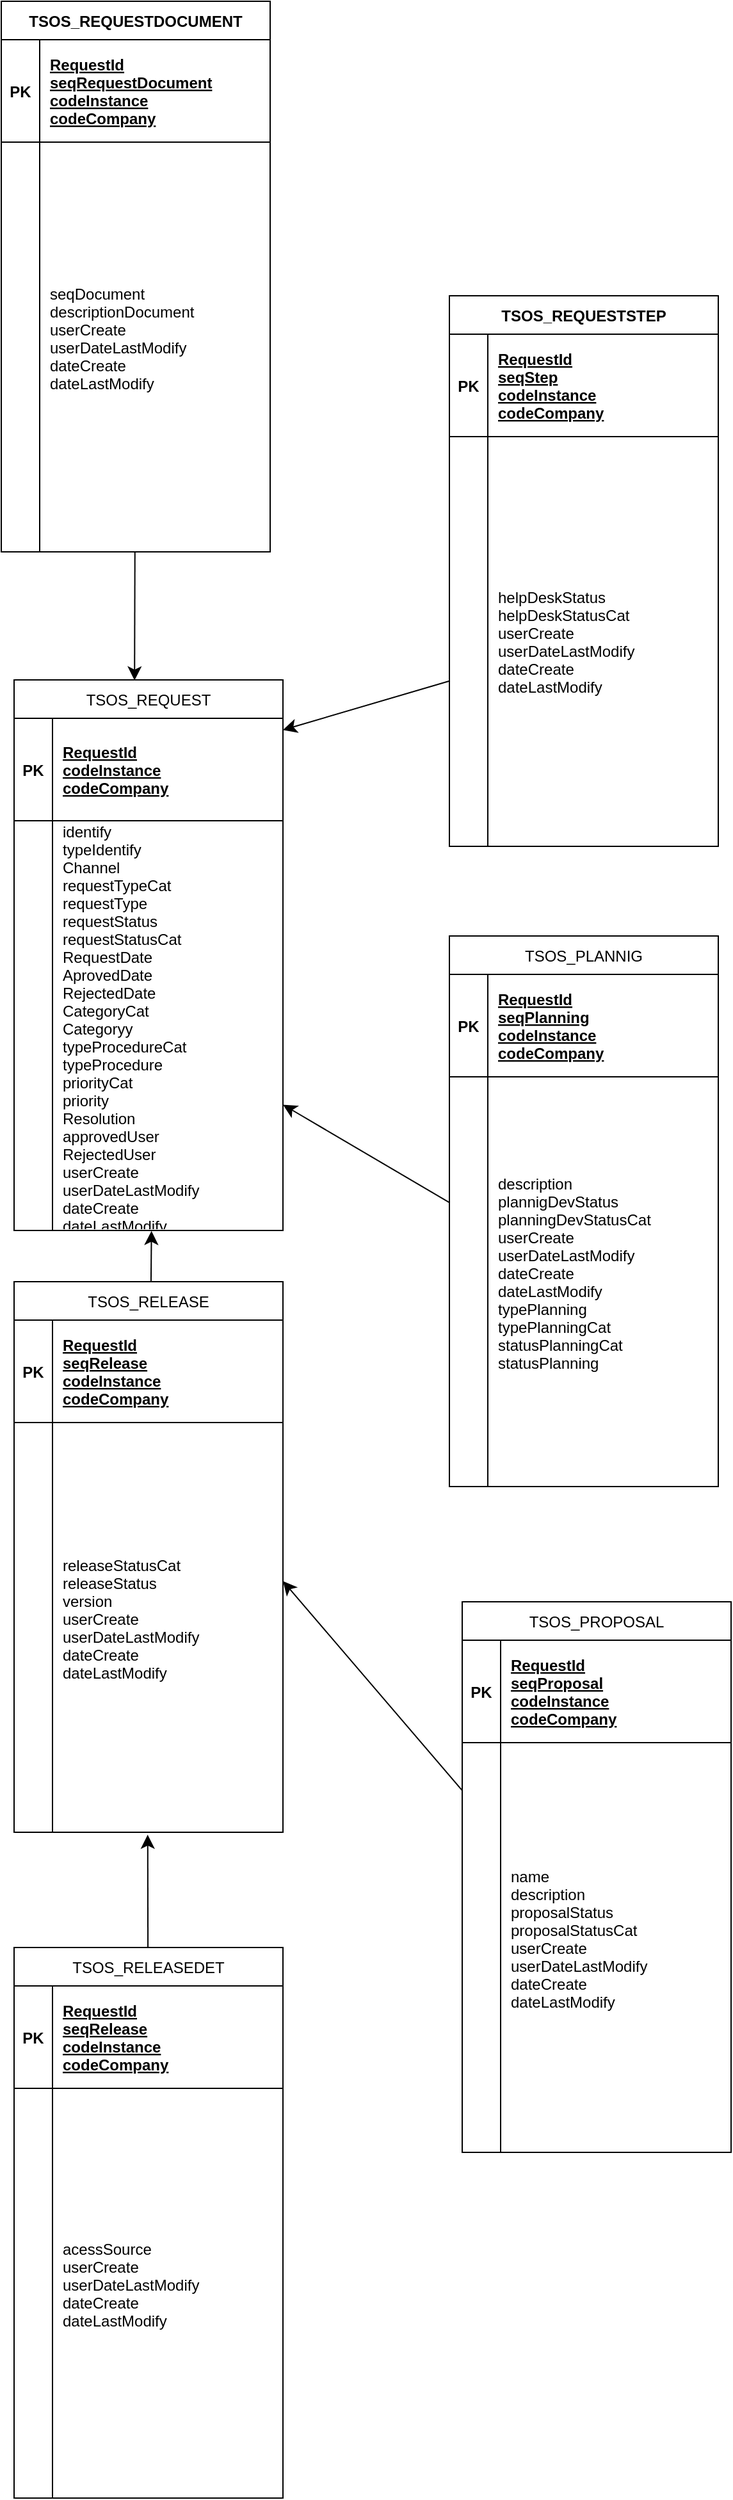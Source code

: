 <mxfile version="24.7.14">
  <diagram id="R2lEEEUBdFMjLlhIrx00" name="Page-1">
    <mxGraphModel dx="1389" dy="1845" grid="1" gridSize="10" guides="1" tooltips="1" connect="1" arrows="1" fold="1" page="1" pageScale="1" pageWidth="850" pageHeight="1100" math="0" shadow="0" extFonts="Permanent Marker^https://fonts.googleapis.com/css?family=Permanent+Marker">
      <root>
        <mxCell id="0" />
        <mxCell id="1" parent="0" />
        <mxCell id="C-vyLk0tnHw3VtMMgP7b-23" value="TSOS_REQUEST" style="shape=table;startSize=30;container=1;collapsible=1;childLayout=tableLayout;fixedRows=1;rowLines=0;fontStyle=0;align=center;resizeLast=1;" parent="1" vertex="1">
          <mxGeometry x="70" y="260" width="210" height="430" as="geometry" />
        </mxCell>
        <mxCell id="C-vyLk0tnHw3VtMMgP7b-24" value="" style="shape=partialRectangle;collapsible=0;dropTarget=0;pointerEvents=0;fillColor=none;points=[[0,0.5],[1,0.5]];portConstraint=eastwest;top=0;left=0;right=0;bottom=1;" parent="C-vyLk0tnHw3VtMMgP7b-23" vertex="1">
          <mxGeometry y="30" width="210" height="80" as="geometry" />
        </mxCell>
        <mxCell id="C-vyLk0tnHw3VtMMgP7b-25" value="PK" style="shape=partialRectangle;overflow=hidden;connectable=0;fillColor=none;top=0;left=0;bottom=0;right=0;fontStyle=1;" parent="C-vyLk0tnHw3VtMMgP7b-24" vertex="1">
          <mxGeometry width="30" height="80" as="geometry">
            <mxRectangle width="30" height="80" as="alternateBounds" />
          </mxGeometry>
        </mxCell>
        <mxCell id="C-vyLk0tnHw3VtMMgP7b-26" value="RequestId&#xa;codeInstance&#xa;codeCompany" style="shape=partialRectangle;overflow=hidden;connectable=0;fillColor=none;top=0;left=0;bottom=0;right=0;align=left;spacingLeft=6;fontStyle=5;" parent="C-vyLk0tnHw3VtMMgP7b-24" vertex="1">
          <mxGeometry x="30" width="180" height="80" as="geometry">
            <mxRectangle width="180" height="80" as="alternateBounds" />
          </mxGeometry>
        </mxCell>
        <mxCell id="C-vyLk0tnHw3VtMMgP7b-27" value="" style="shape=partialRectangle;collapsible=0;dropTarget=0;pointerEvents=0;fillColor=none;points=[[0,0.5],[1,0.5]];portConstraint=eastwest;top=0;left=0;right=0;bottom=0;" parent="C-vyLk0tnHw3VtMMgP7b-23" vertex="1">
          <mxGeometry y="110" width="210" height="320" as="geometry" />
        </mxCell>
        <mxCell id="C-vyLk0tnHw3VtMMgP7b-28" value="" style="shape=partialRectangle;overflow=hidden;connectable=0;fillColor=none;top=0;left=0;bottom=0;right=0;" parent="C-vyLk0tnHw3VtMMgP7b-27" vertex="1">
          <mxGeometry width="30" height="320" as="geometry">
            <mxRectangle width="30" height="320" as="alternateBounds" />
          </mxGeometry>
        </mxCell>
        <mxCell id="C-vyLk0tnHw3VtMMgP7b-29" value="identify&#xa;typeIdentify&#xa;Channel&#xa;requestTypeCat&#xa;requestType&#xa;requestStatus&#xa;requestStatusCat&#xa;RequestDate&#xa;AprovedDate&#xa;RejectedDate&#xa;CategoryCat&#xa;Categoryy&#xa;typeProcedureCat&#xa;typeProcedure&#xa;priorityCat&#xa;priority&#xa;Resolution&#xa;approvedUser&#xa;RejectedUser&#xa;userCreate&#xa;userDateLastModify&#xa;dateCreate&#xa;dateLastModify&#xa;" style="shape=partialRectangle;overflow=hidden;connectable=0;fillColor=none;top=0;left=0;bottom=0;right=0;align=left;spacingLeft=6;" parent="C-vyLk0tnHw3VtMMgP7b-27" vertex="1">
          <mxGeometry x="30" width="180" height="320" as="geometry">
            <mxRectangle width="180" height="320" as="alternateBounds" />
          </mxGeometry>
        </mxCell>
        <mxCell id="Y41LP3aMjU9BYt5OkIVt-3" value="TSOS_REQUESTDOCUMENT" style="shape=table;startSize=30;container=1;collapsible=1;childLayout=tableLayout;fixedRows=1;rowLines=0;fontStyle=1;align=center;resizeLast=1;" parent="1" vertex="1">
          <mxGeometry x="60" y="-270" width="210" height="430" as="geometry" />
        </mxCell>
        <mxCell id="Y41LP3aMjU9BYt5OkIVt-4" value="" style="shape=partialRectangle;collapsible=0;dropTarget=0;pointerEvents=0;fillColor=none;points=[[0,0.5],[1,0.5]];portConstraint=eastwest;top=0;left=0;right=0;bottom=1;" parent="Y41LP3aMjU9BYt5OkIVt-3" vertex="1">
          <mxGeometry y="30" width="210" height="80" as="geometry" />
        </mxCell>
        <mxCell id="Y41LP3aMjU9BYt5OkIVt-5" value="PK" style="shape=partialRectangle;overflow=hidden;connectable=0;fillColor=none;top=0;left=0;bottom=0;right=0;fontStyle=1;" parent="Y41LP3aMjU9BYt5OkIVt-4" vertex="1">
          <mxGeometry width="30" height="80" as="geometry">
            <mxRectangle width="30" height="80" as="alternateBounds" />
          </mxGeometry>
        </mxCell>
        <mxCell id="Y41LP3aMjU9BYt5OkIVt-6" value="RequestId&#xa;seqRequestDocument&#xa;codeInstance&#xa;codeCompany" style="shape=partialRectangle;overflow=hidden;connectable=0;fillColor=none;top=0;left=0;bottom=0;right=0;align=left;spacingLeft=6;fontStyle=5;" parent="Y41LP3aMjU9BYt5OkIVt-4" vertex="1">
          <mxGeometry x="30" width="180" height="80" as="geometry">
            <mxRectangle width="180" height="80" as="alternateBounds" />
          </mxGeometry>
        </mxCell>
        <mxCell id="Y41LP3aMjU9BYt5OkIVt-7" value="" style="shape=partialRectangle;collapsible=0;dropTarget=0;pointerEvents=0;fillColor=none;points=[[0,0.5],[1,0.5]];portConstraint=eastwest;top=0;left=0;right=0;bottom=0;" parent="Y41LP3aMjU9BYt5OkIVt-3" vertex="1">
          <mxGeometry y="110" width="210" height="320" as="geometry" />
        </mxCell>
        <mxCell id="Y41LP3aMjU9BYt5OkIVt-8" value="" style="shape=partialRectangle;overflow=hidden;connectable=0;fillColor=none;top=0;left=0;bottom=0;right=0;" parent="Y41LP3aMjU9BYt5OkIVt-7" vertex="1">
          <mxGeometry width="30" height="320" as="geometry">
            <mxRectangle width="30" height="320" as="alternateBounds" />
          </mxGeometry>
        </mxCell>
        <mxCell id="Y41LP3aMjU9BYt5OkIVt-9" value="seqDocument&#xa;descriptionDocument&#xa;userCreate&#xa;userDateLastModify&#xa;dateCreate&#xa;dateLastModify&#xa;" style="shape=partialRectangle;overflow=hidden;connectable=0;fillColor=none;top=0;left=0;bottom=0;right=0;align=left;spacingLeft=6;" parent="Y41LP3aMjU9BYt5OkIVt-7" vertex="1">
          <mxGeometry x="30" width="180" height="320" as="geometry">
            <mxRectangle width="180" height="320" as="alternateBounds" />
          </mxGeometry>
        </mxCell>
        <mxCell id="Y41LP3aMjU9BYt5OkIVt-10" value="TSOS_REQUESTSTEP" style="shape=table;startSize=30;container=1;collapsible=1;childLayout=tableLayout;fixedRows=1;rowLines=0;fontStyle=1;align=center;resizeLast=1;" parent="1" vertex="1">
          <mxGeometry x="410" y="-40" width="210" height="430" as="geometry" />
        </mxCell>
        <mxCell id="Y41LP3aMjU9BYt5OkIVt-11" value="" style="shape=partialRectangle;collapsible=0;dropTarget=0;pointerEvents=0;fillColor=none;points=[[0,0.5],[1,0.5]];portConstraint=eastwest;top=0;left=0;right=0;bottom=1;" parent="Y41LP3aMjU9BYt5OkIVt-10" vertex="1">
          <mxGeometry y="30" width="210" height="80" as="geometry" />
        </mxCell>
        <mxCell id="Y41LP3aMjU9BYt5OkIVt-12" value="PK" style="shape=partialRectangle;overflow=hidden;connectable=0;fillColor=none;top=0;left=0;bottom=0;right=0;fontStyle=1;" parent="Y41LP3aMjU9BYt5OkIVt-11" vertex="1">
          <mxGeometry width="30" height="80" as="geometry">
            <mxRectangle width="30" height="80" as="alternateBounds" />
          </mxGeometry>
        </mxCell>
        <mxCell id="Y41LP3aMjU9BYt5OkIVt-13" value="RequestId&#xa;seqStep&#xa;codeInstance&#xa;codeCompany" style="shape=partialRectangle;overflow=hidden;connectable=0;fillColor=none;top=0;left=0;bottom=0;right=0;align=left;spacingLeft=6;fontStyle=5;" parent="Y41LP3aMjU9BYt5OkIVt-11" vertex="1">
          <mxGeometry x="30" width="180" height="80" as="geometry">
            <mxRectangle width="180" height="80" as="alternateBounds" />
          </mxGeometry>
        </mxCell>
        <mxCell id="Y41LP3aMjU9BYt5OkIVt-14" value="" style="shape=partialRectangle;collapsible=0;dropTarget=0;pointerEvents=0;fillColor=none;points=[[0,0.5],[1,0.5]];portConstraint=eastwest;top=0;left=0;right=0;bottom=0;" parent="Y41LP3aMjU9BYt5OkIVt-10" vertex="1">
          <mxGeometry y="110" width="210" height="320" as="geometry" />
        </mxCell>
        <mxCell id="Y41LP3aMjU9BYt5OkIVt-15" value="" style="shape=partialRectangle;overflow=hidden;connectable=0;fillColor=none;top=0;left=0;bottom=0;right=0;" parent="Y41LP3aMjU9BYt5OkIVt-14" vertex="1">
          <mxGeometry width="30" height="320" as="geometry">
            <mxRectangle width="30" height="320" as="alternateBounds" />
          </mxGeometry>
        </mxCell>
        <mxCell id="Y41LP3aMjU9BYt5OkIVt-16" value="&#xa;helpDeskStatus&#xa;helpDeskStatusCat&#xa;userCreate&#xa;userDateLastModify&#xa;dateCreate&#xa;dateLastModify&#xa;" style="shape=partialRectangle;overflow=hidden;connectable=0;fillColor=none;top=0;left=0;bottom=0;right=0;align=left;spacingLeft=6;" parent="Y41LP3aMjU9BYt5OkIVt-14" vertex="1">
          <mxGeometry x="30" width="180" height="320" as="geometry">
            <mxRectangle width="180" height="320" as="alternateBounds" />
          </mxGeometry>
        </mxCell>
        <mxCell id="Y41LP3aMjU9BYt5OkIVt-17" value="TSOS_RELEASE" style="shape=table;startSize=30;container=1;collapsible=1;childLayout=tableLayout;fixedRows=1;rowLines=0;fontStyle=0;align=center;resizeLast=1;" parent="1" vertex="1">
          <mxGeometry x="70" y="730" width="210" height="430" as="geometry" />
        </mxCell>
        <mxCell id="Y41LP3aMjU9BYt5OkIVt-18" value="" style="shape=partialRectangle;collapsible=0;dropTarget=0;pointerEvents=0;fillColor=none;points=[[0,0.5],[1,0.5]];portConstraint=eastwest;top=0;left=0;right=0;bottom=1;" parent="Y41LP3aMjU9BYt5OkIVt-17" vertex="1">
          <mxGeometry y="30" width="210" height="80" as="geometry" />
        </mxCell>
        <mxCell id="Y41LP3aMjU9BYt5OkIVt-19" value="PK" style="shape=partialRectangle;overflow=hidden;connectable=0;fillColor=none;top=0;left=0;bottom=0;right=0;fontStyle=1;" parent="Y41LP3aMjU9BYt5OkIVt-18" vertex="1">
          <mxGeometry width="30" height="80" as="geometry">
            <mxRectangle width="30" height="80" as="alternateBounds" />
          </mxGeometry>
        </mxCell>
        <mxCell id="Y41LP3aMjU9BYt5OkIVt-20" value="RequestId&#xa;seqRelease&#xa;codeInstance&#xa;codeCompany" style="shape=partialRectangle;overflow=hidden;connectable=0;fillColor=none;top=0;left=0;bottom=0;right=0;align=left;spacingLeft=6;fontStyle=5;" parent="Y41LP3aMjU9BYt5OkIVt-18" vertex="1">
          <mxGeometry x="30" width="180" height="80" as="geometry">
            <mxRectangle width="180" height="80" as="alternateBounds" />
          </mxGeometry>
        </mxCell>
        <mxCell id="Y41LP3aMjU9BYt5OkIVt-21" value="" style="shape=partialRectangle;collapsible=0;dropTarget=0;pointerEvents=0;fillColor=none;points=[[0,0.5],[1,0.5]];portConstraint=eastwest;top=0;left=0;right=0;bottom=0;" parent="Y41LP3aMjU9BYt5OkIVt-17" vertex="1">
          <mxGeometry y="110" width="210" height="320" as="geometry" />
        </mxCell>
        <mxCell id="Y41LP3aMjU9BYt5OkIVt-22" value="" style="shape=partialRectangle;overflow=hidden;connectable=0;fillColor=none;top=0;left=0;bottom=0;right=0;" parent="Y41LP3aMjU9BYt5OkIVt-21" vertex="1">
          <mxGeometry width="30" height="320" as="geometry">
            <mxRectangle width="30" height="320" as="alternateBounds" />
          </mxGeometry>
        </mxCell>
        <mxCell id="Y41LP3aMjU9BYt5OkIVt-23" value="releaseStatusCat&#xa;releaseStatus&#xa;version&#xa;userCreate&#xa;userDateLastModify&#xa;dateCreate&#xa;dateLastModify&#xa;" style="shape=partialRectangle;overflow=hidden;connectable=0;fillColor=none;top=0;left=0;bottom=0;right=0;align=left;spacingLeft=6;" parent="Y41LP3aMjU9BYt5OkIVt-21" vertex="1">
          <mxGeometry x="30" width="180" height="320" as="geometry">
            <mxRectangle width="180" height="320" as="alternateBounds" />
          </mxGeometry>
        </mxCell>
        <mxCell id="Y41LP3aMjU9BYt5OkIVt-24" value="TSOS_PLANNIG" style="shape=table;startSize=30;container=1;collapsible=1;childLayout=tableLayout;fixedRows=1;rowLines=0;fontStyle=0;align=center;resizeLast=1;" parent="1" vertex="1">
          <mxGeometry x="410" y="460" width="210" height="430" as="geometry" />
        </mxCell>
        <mxCell id="Y41LP3aMjU9BYt5OkIVt-25" value="" style="shape=partialRectangle;collapsible=0;dropTarget=0;pointerEvents=0;fillColor=none;points=[[0,0.5],[1,0.5]];portConstraint=eastwest;top=0;left=0;right=0;bottom=1;" parent="Y41LP3aMjU9BYt5OkIVt-24" vertex="1">
          <mxGeometry y="30" width="210" height="80" as="geometry" />
        </mxCell>
        <mxCell id="Y41LP3aMjU9BYt5OkIVt-26" value="PK" style="shape=partialRectangle;overflow=hidden;connectable=0;fillColor=none;top=0;left=0;bottom=0;right=0;fontStyle=1;" parent="Y41LP3aMjU9BYt5OkIVt-25" vertex="1">
          <mxGeometry width="30" height="80" as="geometry">
            <mxRectangle width="30" height="80" as="alternateBounds" />
          </mxGeometry>
        </mxCell>
        <mxCell id="Y41LP3aMjU9BYt5OkIVt-27" value="RequestId&#xa;seqPlanning&#xa;codeInstance&#xa;codeCompany" style="shape=partialRectangle;overflow=hidden;connectable=0;fillColor=none;top=0;left=0;bottom=0;right=0;align=left;spacingLeft=6;fontStyle=5;" parent="Y41LP3aMjU9BYt5OkIVt-25" vertex="1">
          <mxGeometry x="30" width="180" height="80" as="geometry">
            <mxRectangle width="180" height="80" as="alternateBounds" />
          </mxGeometry>
        </mxCell>
        <mxCell id="Y41LP3aMjU9BYt5OkIVt-28" value="" style="shape=partialRectangle;collapsible=0;dropTarget=0;pointerEvents=0;fillColor=none;points=[[0,0.5],[1,0.5]];portConstraint=eastwest;top=0;left=0;right=0;bottom=0;" parent="Y41LP3aMjU9BYt5OkIVt-24" vertex="1">
          <mxGeometry y="110" width="210" height="320" as="geometry" />
        </mxCell>
        <mxCell id="Y41LP3aMjU9BYt5OkIVt-29" value="" style="shape=partialRectangle;overflow=hidden;connectable=0;fillColor=none;top=0;left=0;bottom=0;right=0;" parent="Y41LP3aMjU9BYt5OkIVt-28" vertex="1">
          <mxGeometry width="30" height="320" as="geometry">
            <mxRectangle width="30" height="320" as="alternateBounds" />
          </mxGeometry>
        </mxCell>
        <mxCell id="Y41LP3aMjU9BYt5OkIVt-30" value="description&#xa;plannigDevStatus&#xa;planningDevStatusCat&#xa;userCreate&#xa;userDateLastModify&#xa;dateCreate&#xa;dateLastModify&#xa;typePlanning&#xa;typePlanningCat&#xa;statusPlanningCat&#xa;statusPlanning&#xa;" style="shape=partialRectangle;overflow=hidden;connectable=0;fillColor=none;top=0;left=0;bottom=0;right=0;align=left;spacingLeft=6;" parent="Y41LP3aMjU9BYt5OkIVt-28" vertex="1">
          <mxGeometry x="30" width="180" height="320" as="geometry">
            <mxRectangle width="180" height="320" as="alternateBounds" />
          </mxGeometry>
        </mxCell>
        <mxCell id="Y41LP3aMjU9BYt5OkIVt-38" value="TSOS_RELEASEDET" style="shape=table;startSize=30;container=1;collapsible=1;childLayout=tableLayout;fixedRows=1;rowLines=0;fontStyle=0;align=center;resizeLast=1;" parent="1" vertex="1">
          <mxGeometry x="70" y="1250" width="210" height="430" as="geometry" />
        </mxCell>
        <mxCell id="Y41LP3aMjU9BYt5OkIVt-39" value="" style="shape=partialRectangle;collapsible=0;dropTarget=0;pointerEvents=0;fillColor=none;points=[[0,0.5],[1,0.5]];portConstraint=eastwest;top=0;left=0;right=0;bottom=1;" parent="Y41LP3aMjU9BYt5OkIVt-38" vertex="1">
          <mxGeometry y="30" width="210" height="80" as="geometry" />
        </mxCell>
        <mxCell id="Y41LP3aMjU9BYt5OkIVt-40" value="PK" style="shape=partialRectangle;overflow=hidden;connectable=0;fillColor=none;top=0;left=0;bottom=0;right=0;fontStyle=1;" parent="Y41LP3aMjU9BYt5OkIVt-39" vertex="1">
          <mxGeometry width="30" height="80" as="geometry">
            <mxRectangle width="30" height="80" as="alternateBounds" />
          </mxGeometry>
        </mxCell>
        <mxCell id="Y41LP3aMjU9BYt5OkIVt-41" value="RequestId&#xa;seqRelease&#xa;codeInstance&#xa;codeCompany" style="shape=partialRectangle;overflow=hidden;connectable=0;fillColor=none;top=0;left=0;bottom=0;right=0;align=left;spacingLeft=6;fontStyle=5;" parent="Y41LP3aMjU9BYt5OkIVt-39" vertex="1">
          <mxGeometry x="30" width="180" height="80" as="geometry">
            <mxRectangle width="180" height="80" as="alternateBounds" />
          </mxGeometry>
        </mxCell>
        <mxCell id="Y41LP3aMjU9BYt5OkIVt-42" value="" style="shape=partialRectangle;collapsible=0;dropTarget=0;pointerEvents=0;fillColor=none;points=[[0,0.5],[1,0.5]];portConstraint=eastwest;top=0;left=0;right=0;bottom=0;" parent="Y41LP3aMjU9BYt5OkIVt-38" vertex="1">
          <mxGeometry y="110" width="210" height="320" as="geometry" />
        </mxCell>
        <mxCell id="Y41LP3aMjU9BYt5OkIVt-43" value="" style="shape=partialRectangle;overflow=hidden;connectable=0;fillColor=none;top=0;left=0;bottom=0;right=0;" parent="Y41LP3aMjU9BYt5OkIVt-42" vertex="1">
          <mxGeometry width="30" height="320" as="geometry">
            <mxRectangle width="30" height="320" as="alternateBounds" />
          </mxGeometry>
        </mxCell>
        <mxCell id="Y41LP3aMjU9BYt5OkIVt-44" value="acessSource&#xa;userCreate&#xa;userDateLastModify&#xa;dateCreate&#xa;dateLastModify&#xa;" style="shape=partialRectangle;overflow=hidden;connectable=0;fillColor=none;top=0;left=0;bottom=0;right=0;align=left;spacingLeft=6;" parent="Y41LP3aMjU9BYt5OkIVt-42" vertex="1">
          <mxGeometry x="30" width="180" height="320" as="geometry">
            <mxRectangle width="180" height="320" as="alternateBounds" />
          </mxGeometry>
        </mxCell>
        <mxCell id="Y41LP3aMjU9BYt5OkIVt-45" value="TSOS_PROPOSAL" style="shape=table;startSize=30;container=1;collapsible=1;childLayout=tableLayout;fixedRows=1;rowLines=0;fontStyle=0;align=center;resizeLast=1;" parent="1" vertex="1">
          <mxGeometry x="420" y="980" width="210" height="430" as="geometry" />
        </mxCell>
        <mxCell id="Y41LP3aMjU9BYt5OkIVt-46" value="" style="shape=partialRectangle;collapsible=0;dropTarget=0;pointerEvents=0;fillColor=none;points=[[0,0.5],[1,0.5]];portConstraint=eastwest;top=0;left=0;right=0;bottom=1;" parent="Y41LP3aMjU9BYt5OkIVt-45" vertex="1">
          <mxGeometry y="30" width="210" height="80" as="geometry" />
        </mxCell>
        <mxCell id="Y41LP3aMjU9BYt5OkIVt-47" value="PK" style="shape=partialRectangle;overflow=hidden;connectable=0;fillColor=none;top=0;left=0;bottom=0;right=0;fontStyle=1;" parent="Y41LP3aMjU9BYt5OkIVt-46" vertex="1">
          <mxGeometry width="30" height="80" as="geometry">
            <mxRectangle width="30" height="80" as="alternateBounds" />
          </mxGeometry>
        </mxCell>
        <mxCell id="Y41LP3aMjU9BYt5OkIVt-48" value="RequestId&#xa;seqProposal&#xa;codeInstance&#xa;codeCompany" style="shape=partialRectangle;overflow=hidden;connectable=0;fillColor=none;top=0;left=0;bottom=0;right=0;align=left;spacingLeft=6;fontStyle=5;" parent="Y41LP3aMjU9BYt5OkIVt-46" vertex="1">
          <mxGeometry x="30" width="180" height="80" as="geometry">
            <mxRectangle width="180" height="80" as="alternateBounds" />
          </mxGeometry>
        </mxCell>
        <mxCell id="Y41LP3aMjU9BYt5OkIVt-49" value="" style="shape=partialRectangle;collapsible=0;dropTarget=0;pointerEvents=0;fillColor=none;points=[[0,0.5],[1,0.5]];portConstraint=eastwest;top=0;left=0;right=0;bottom=0;" parent="Y41LP3aMjU9BYt5OkIVt-45" vertex="1">
          <mxGeometry y="110" width="210" height="320" as="geometry" />
        </mxCell>
        <mxCell id="Y41LP3aMjU9BYt5OkIVt-50" value="" style="shape=partialRectangle;overflow=hidden;connectable=0;fillColor=none;top=0;left=0;bottom=0;right=0;" parent="Y41LP3aMjU9BYt5OkIVt-49" vertex="1">
          <mxGeometry width="30" height="320" as="geometry">
            <mxRectangle width="30" height="320" as="alternateBounds" />
          </mxGeometry>
        </mxCell>
        <mxCell id="Y41LP3aMjU9BYt5OkIVt-51" value="name&#xa;description&#xa;proposalStatus&#xa;proposalStatusCat&#xa;userCreate&#xa;userDateLastModify&#xa;dateCreate&#xa;dateLastModify&#xa;" style="shape=partialRectangle;overflow=hidden;connectable=0;fillColor=none;top=0;left=0;bottom=0;right=0;align=left;spacingLeft=6;" parent="Y41LP3aMjU9BYt5OkIVt-49" vertex="1">
          <mxGeometry x="30" width="180" height="320" as="geometry">
            <mxRectangle width="180" height="320" as="alternateBounds" />
          </mxGeometry>
        </mxCell>
        <mxCell id="vPacEKmL7OQPGGll9egN-2" style="edgeStyle=none;curved=1;rounded=0;orthogonalLoop=1;jettySize=auto;html=1;entryX=0.448;entryY=0.001;entryDx=0;entryDy=0;entryPerimeter=0;fontSize=12;startSize=8;endSize=8;" edge="1" parent="1" source="Y41LP3aMjU9BYt5OkIVt-3" target="C-vyLk0tnHw3VtMMgP7b-23">
          <mxGeometry relative="1" as="geometry" />
        </mxCell>
        <mxCell id="vPacEKmL7OQPGGll9egN-3" style="edgeStyle=none;curved=1;rounded=0;orthogonalLoop=1;jettySize=auto;html=1;fontSize=12;startSize=8;endSize=8;" edge="1" parent="1" source="Y41LP3aMjU9BYt5OkIVt-14" target="C-vyLk0tnHw3VtMMgP7b-24">
          <mxGeometry relative="1" as="geometry" />
        </mxCell>
        <mxCell id="vPacEKmL7OQPGGll9egN-4" style="edgeStyle=none;curved=1;rounded=0;orthogonalLoop=1;jettySize=auto;html=1;fontSize=12;startSize=8;endSize=8;" edge="1" parent="1" source="Y41LP3aMjU9BYt5OkIVt-28" target="C-vyLk0tnHw3VtMMgP7b-27">
          <mxGeometry relative="1" as="geometry" />
        </mxCell>
        <mxCell id="vPacEKmL7OQPGGll9egN-6" style="edgeStyle=none;curved=1;rounded=0;orthogonalLoop=1;jettySize=auto;html=1;entryX=0.511;entryY=1.001;entryDx=0;entryDy=0;entryPerimeter=0;fontSize=12;startSize=8;endSize=8;" edge="1" parent="1" source="Y41LP3aMjU9BYt5OkIVt-17" target="C-vyLk0tnHw3VtMMgP7b-27">
          <mxGeometry relative="1" as="geometry" />
        </mxCell>
        <mxCell id="vPacEKmL7OQPGGll9egN-7" style="edgeStyle=none;curved=1;rounded=0;orthogonalLoop=1;jettySize=auto;html=1;entryX=0.497;entryY=1.006;entryDx=0;entryDy=0;entryPerimeter=0;fontSize=12;startSize=8;endSize=8;" edge="1" parent="1" source="Y41LP3aMjU9BYt5OkIVt-38" target="Y41LP3aMjU9BYt5OkIVt-21">
          <mxGeometry relative="1" as="geometry" />
        </mxCell>
        <mxCell id="vPacEKmL7OQPGGll9egN-8" style="edgeStyle=none;curved=1;rounded=0;orthogonalLoop=1;jettySize=auto;html=1;entryX=1;entryY=0.387;entryDx=0;entryDy=0;entryPerimeter=0;fontSize=12;startSize=8;endSize=8;" edge="1" parent="1" source="Y41LP3aMjU9BYt5OkIVt-49" target="Y41LP3aMjU9BYt5OkIVt-21">
          <mxGeometry relative="1" as="geometry" />
        </mxCell>
      </root>
    </mxGraphModel>
  </diagram>
</mxfile>
